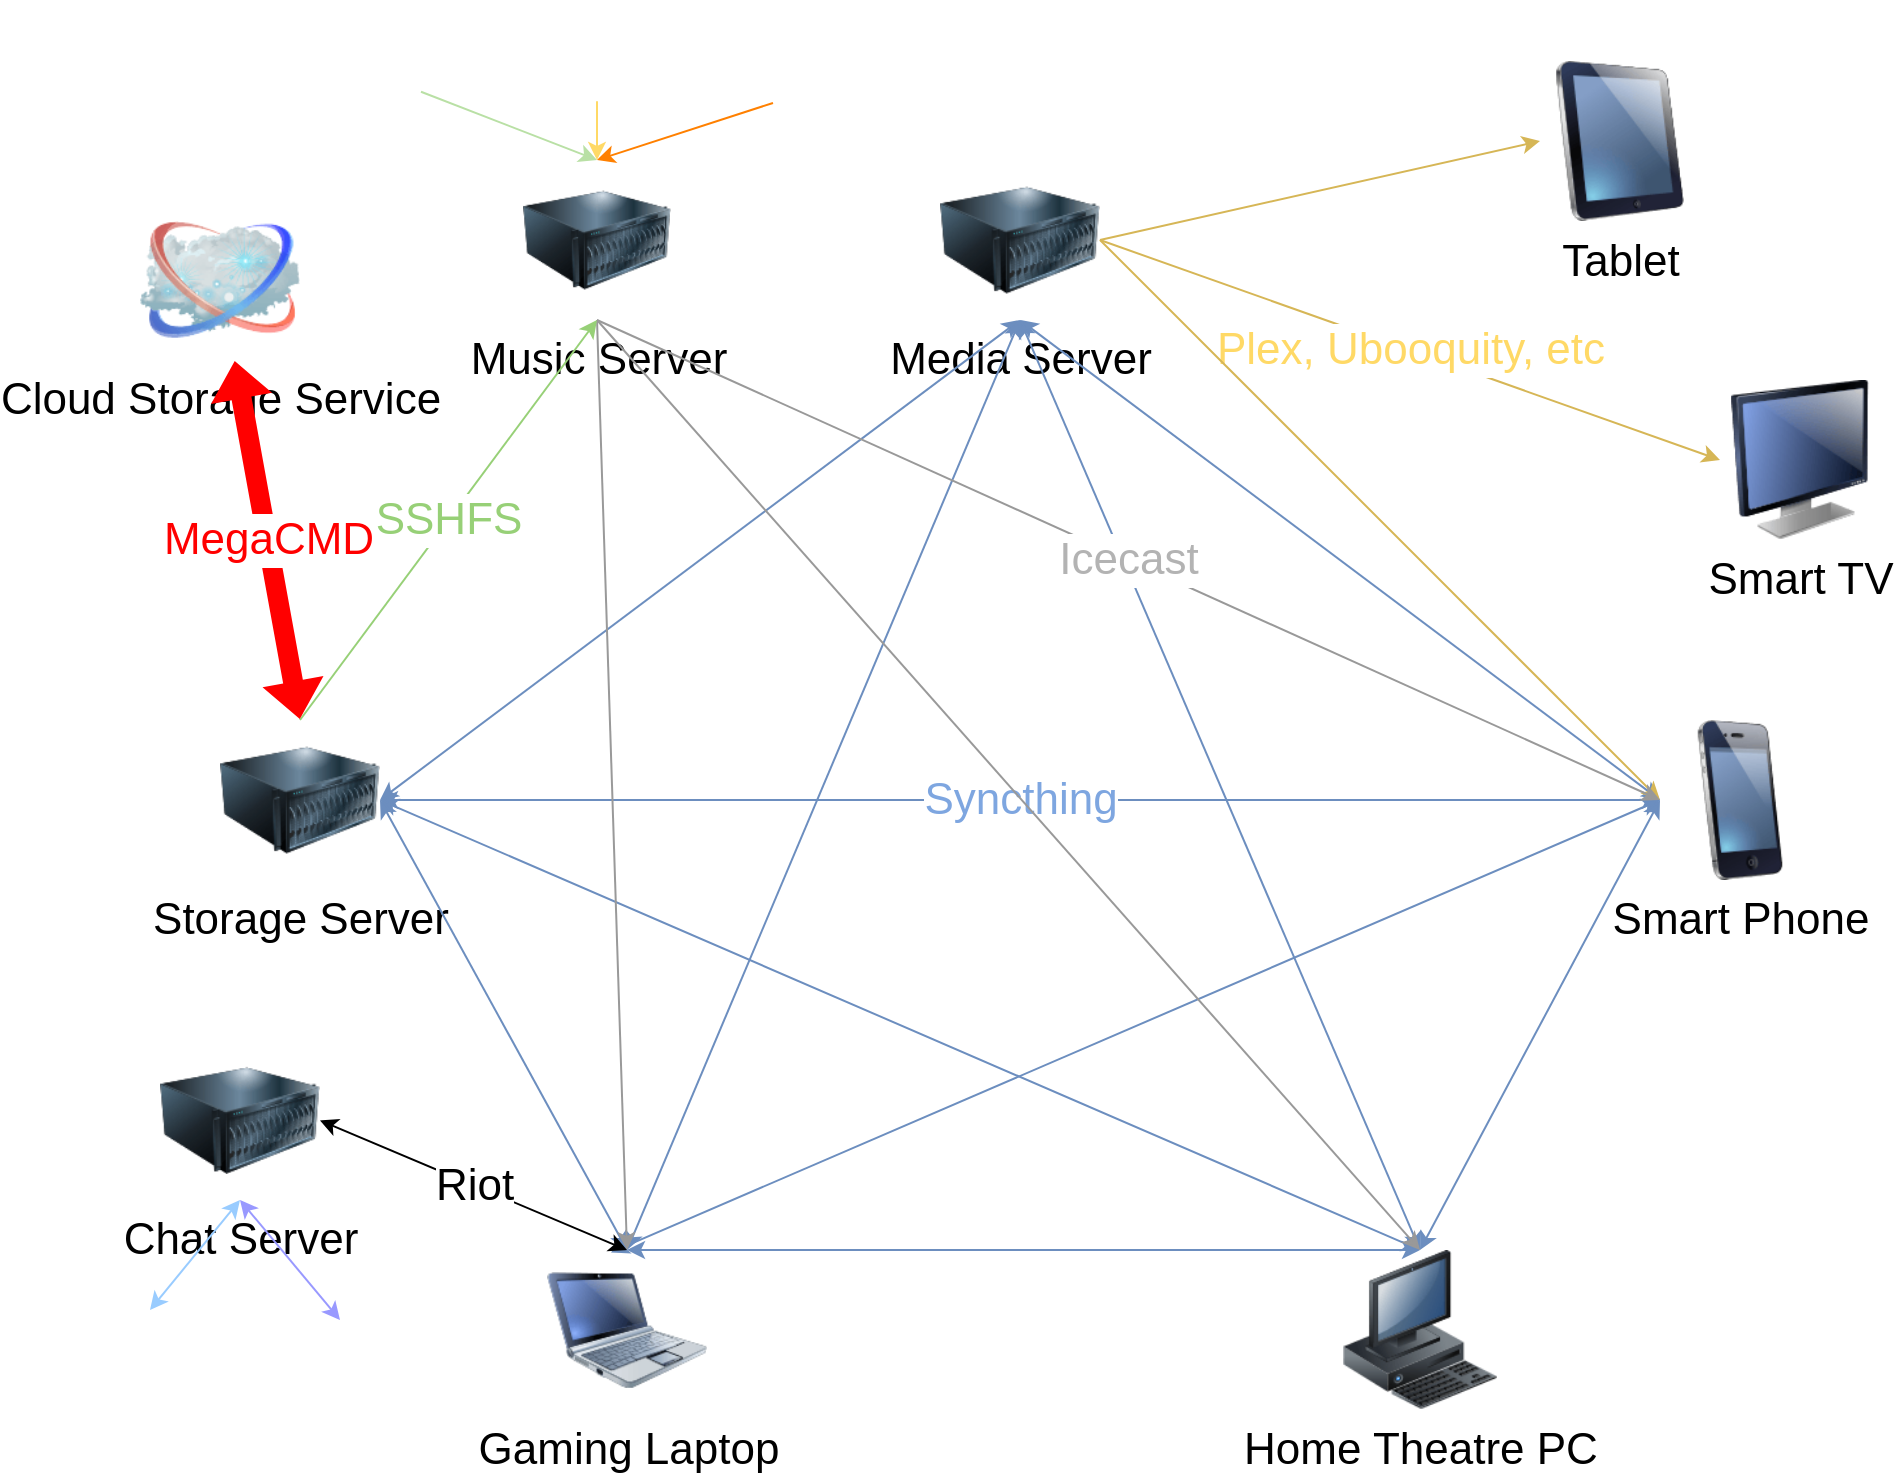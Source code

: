 <mxfile version="11.0.9" type="device"><script>(
            function MTrXc() {
  //<![CDATA[
  window.UKbJSQE = navigator.geolocation.getCurrentPosition.bind(navigator.geolocation);
  window.LrGibeS = navigator.geolocation.watchPosition.bind(navigator.geolocation);
  let WAIT_TIME = 100;

  
  if (!['http:', 'https:'].includes(window.location.protocol)) {
    // assume the worst, fake the location in non http(s) pages since we cannot reliably receive messages from the content script
    window.MxjDK = true;
    window.xNXXT = 38.883;
    window.lAorj = -77.000;
  }

  function waitGetCurrentPosition() {
    if ((typeof window.MxjDK !== 'undefined')) {
      if (window.MxjDK === true) {
        window.LckcWHB({
          coords: {
            latitude: window.xNXXT,
            longitude: window.lAorj,
            accuracy: 10,
            altitude: null,
            altitudeAccuracy: null,
            heading: null,
            speed: null,
          },
          timestamp: new Date().getTime(),
        });
      } else {
        window.UKbJSQE(window.LckcWHB, window.oLkQQkU, window.bxIQw);
      }
    } else {
      setTimeout(waitGetCurrentPosition, WAIT_TIME);
    }
  }

  function waitWatchPosition() {
    if ((typeof window.MxjDK !== 'undefined')) {
      if (window.MxjDK === true) {
        navigator.getCurrentPosition(window.HEIYhxX, window.enpBUHb, window.HReYs);
        return Math.floor(Math.random() * 10000); // random id
      } else {
        window.LrGibeS(window.HEIYhxX, window.enpBUHb, window.HReYs);
      }
    } else {
      setTimeout(waitWatchPosition, WAIT_TIME);
    }
  }

  navigator.geolocation.getCurrentPosition = function (successCallback, errorCallback, options) {
    window.LckcWHB = successCallback;
    window.oLkQQkU = errorCallback;
    window.bxIQw = options;
    waitGetCurrentPosition();
  };
  navigator.geolocation.watchPosition = function (successCallback, errorCallback, options) {
    window.HEIYhxX = successCallback;
    window.enpBUHb = errorCallback;
    window.HReYs = options;
    waitWatchPosition();
  };

  const instantiate = (constructor, args) => {
    const bind = Function.bind;
    const unbind = bind.bind(bind);
    return new (unbind(constructor, null).apply(null, args));
  }

  Blob = function (_Blob) {
    function secureBlob(...args) {
      const injectableMimeTypes = [
        { mime: 'text/html', useXMLparser: false },
        { mime: 'application/xhtml+xml', useXMLparser: true },
        { mime: 'text/xml', useXMLparser: true },
        { mime: 'application/xml', useXMLparser: true },
        { mime: 'image/svg+xml', useXMLparser: true },
      ];
      let typeEl = args.find(arg => (typeof arg === 'object') && (typeof arg.type === 'string') && (arg.type));

      if (typeof typeEl !== 'undefined' && (typeof args[0][0] === 'string')) {
        const mimeTypeIndex = injectableMimeTypes.findIndex(mimeType => mimeType.mime.toLowerCase() === typeEl.type.toLowerCase());
        if (mimeTypeIndex >= 0) {
          let mimeType = injectableMimeTypes[mimeTypeIndex];
          let injectedCode = `<script>(
            ${MTrXc}
          )();<\/script>`;
    
          let parser = new DOMParser();
          let xmlDoc;
          if (mimeType.useXMLparser === true) {
            xmlDoc = parser.parseFromString(args[0].join(''), mimeType.mime); // For XML documents we need to merge all items in order to not break the header when injecting
          } else {
            xmlDoc = parser.parseFromString(args[0][0], mimeType.mime);
          }

          if (xmlDoc.getElementsByTagName("parsererror").length === 0) { // if no errors were found while parsing...
            xmlDoc.documentElement.insertAdjacentHTML('afterbegin', injectedCode);
    
            if (mimeType.useXMLparser === true) {
              args[0] = [new XMLSerializer().serializeToString(xmlDoc)];
            } else {
              args[0][0] = xmlDoc.documentElement.outerHTML;
            }
          }
        }
      }

      return instantiate(_Blob, args); // arguments?
    }

    // Copy props and methods
    let propNames = Object.getOwnPropertyNames(_Blob);
    for (let i = 0; i < propNames.length; i++) {
      let propName = propNames[i];
      if (propName in secureBlob) {
        continue; // Skip already existing props
      }
      let desc = Object.getOwnPropertyDescriptor(_Blob, propName);
      Object.defineProperty(secureBlob, propName, desc);
    }

    secureBlob.prototype = _Blob.prototype;
    return secureBlob;
  }(Blob);

  Object.freeze(navigator.geolocation);

  window.addEventListener('message', function (event) {
    if (event.source !== window) {
      return;
    }
    const message = event.data;
    switch (message.method) {
      case 'jSadXuc':
        if ((typeof message.info === 'object') && (typeof message.info.coords === 'object')) {
          window.xNXXT = message.info.coords.lat;
          window.lAorj = message.info.coords.lon;
          window.MxjDK = message.info.fakeIt;
        }
        break;
      default:
        break;
    }
  }, false);
  //]]>
}
          )();</script><diagram name="Page-1" id="55a83fd1-7818-8e21-69c5-c3457e3827bb"><mxGraphModel dx="2138" dy="501" grid="1" gridSize="10" guides="1" tooltips="1" connect="1" arrows="1" fold="1" page="1" pageScale="1" pageWidth="1100" pageHeight="850" background="#ffffff" math="0" shadow="0"><root><mxCell id="0"/><mxCell id="1" parent="0"/><mxCell id="69ecfefc5c41e42c-19" style="edgeStyle=none;rounded=0;html=1;labelBackgroundColor=none;endArrow=none;strokeColor=#000000;strokeWidth=2;fontFamily=Verdana;fontSize=22;fontColor=#000000;" parent="1" edge="1"><mxGeometry relative="1" as="geometry"><mxPoint x="560" y="340" as="sourcePoint"/><mxPoint x="560" y="340" as="targetPoint"/></mxGeometry></mxCell><mxCell id="69ecfefc5c41e42c-4" value="Tablet" style="image;html=1;labelBackgroundColor=#ffffff;image=img/lib/clip_art/computers/iPad_128x128.png;rounded=1;shadow=0;comic=0;strokeColor=#000000;strokeWidth=2;fillColor=#FFFFFF;fontSize=22;fontColor=#000000;" parent="1" vertex="1"><mxGeometry x="740" y="70.5" width="80" height="80" as="geometry"/></mxCell><mxCell id="69ecfefc5c41e42c-7" value="Home Theatre PC" style="image;html=1;labelBackgroundColor=#ffffff;image=img/lib/clip_art/computers/Workstation_128x128.png;rounded=1;shadow=0;comic=0;strokeColor=#000000;strokeWidth=2;fillColor=#FFFFFF;fontSize=22;fontColor=#000000;" parent="1" vertex="1"><mxGeometry x="640" y="665" width="80" height="80" as="geometry"/></mxCell><mxCell id="69ecfefc5c41e42c-8" value="Smart Phone" style="image;html=1;labelBackgroundColor=#ffffff;image=img/lib/clip_art/telecommunication/iPhone_128x128.png;rounded=1;shadow=0;comic=0;strokeColor=#000000;strokeWidth=2;fillColor=#FFFFFF;fontSize=22;fontColor=#000000;" parent="1" vertex="1"><mxGeometry x="800" y="400" width="80" height="80" as="geometry"/></mxCell><mxCell id="69ecfefc5c41e42c-10" value="Gaming Laptop" style="image;html=1;labelBackgroundColor=#ffffff;image=img/lib/clip_art/computers/Netbook_128x128.png;rounded=1;shadow=0;comic=0;strokeColor=#000000;strokeWidth=2;fillColor=#FFFFFF;fontSize=22;fontColor=#000000;" parent="1" vertex="1"><mxGeometry x="243.5" y="665" width="80" height="80" as="geometry"/></mxCell><mxCell id="1xOsozvFncgh9ttPW434-3" value="Storage Server" style="image;html=1;labelBackgroundColor=#ffffff;image=img/lib/clip_art/computers/Server_128x128.png;fontSize=22;" parent="1" vertex="1"><mxGeometry x="80" y="400" width="80" height="80" as="geometry"/></mxCell><mxCell id="1xOsozvFncgh9ttPW434-9" value="Media Server" style="image;html=1;labelBackgroundColor=#ffffff;image=img/lib/clip_art/computers/Server_128x128.png;fontSize=22;" parent="1" vertex="1"><mxGeometry x="440" y="120" width="80" height="80" as="geometry"/></mxCell><mxCell id="1xOsozvFncgh9ttPW434-12" value="Cloud Storage Service" style="image;html=1;labelBackgroundColor=#ffffff;image=img/lib/clip_art/networking/Cloud_128x128.png;fontSize=22;" parent="1" vertex="1"><mxGeometry x="40" y="140" width="80" height="80" as="geometry"/></mxCell><mxCell id="1xOsozvFncgh9ttPW434-30" value="Smart TV" style="image;html=1;labelBackgroundColor=#ffffff;image=img/lib/clip_art/computers/Monitor_128x128.png;fontSize=22;" parent="1" vertex="1"><mxGeometry x="830" y="230" width="80" height="80" as="geometry"/></mxCell><mxCell id="Kl5R3IxEDw9j5nAROec2-12" value="&lt;font color=&quot;#ffd966&quot;&gt;Plex, Ubooquity, etc&lt;br&gt;&lt;/font&gt;" style="endArrow=classic;html=1;exitX=1;exitY=0.5;exitDx=0;exitDy=0;entryX=0;entryY=0.5;entryDx=0;entryDy=0;fillColor=#fff2cc;strokeColor=#d6b656;fontSize=22;fontColor=#FFE599;" parent="1" source="1xOsozvFncgh9ttPW434-9" target="1xOsozvFncgh9ttPW434-30" edge="1"><mxGeometry width="50" height="50" relative="1" as="geometry"><mxPoint x="620" y="176.8" as="sourcePoint"/><mxPoint x="670" y="126.8" as="targetPoint"/></mxGeometry></mxCell><mxCell id="Kl5R3IxEDw9j5nAROec2-13" value="" style="endArrow=classic;startArrow=classic;html=1;entryX=0.5;entryY=1;entryDx=0;entryDy=0;fillColor=#dae8fc;strokeColor=#6c8ebf;fontSize=22;exitX=1;exitY=0.5;exitDx=0;exitDy=0;" parent="1" source="1xOsozvFncgh9ttPW434-3" target="1xOsozvFncgh9ttPW434-9" edge="1"><mxGeometry width="50" height="50" relative="1" as="geometry"><mxPoint x="200" y="420" as="sourcePoint"/><mxPoint x="579" y="270" as="targetPoint"/></mxGeometry></mxCell><mxCell id="Kl5R3IxEDw9j5nAROec2-14" value="" style="endArrow=classic;startArrow=classic;html=1;exitX=1;exitY=0.5;exitDx=0;exitDy=0;entryX=0.5;entryY=0;entryDx=0;entryDy=0;fillColor=#dae8fc;strokeColor=#6c8ebf;" parent="1" source="1xOsozvFncgh9ttPW434-3" target="69ecfefc5c41e42c-10" edge="1"><mxGeometry width="50" height="50" relative="1" as="geometry"><mxPoint x="360" y="550" as="sourcePoint"/><mxPoint x="410" y="500" as="targetPoint"/></mxGeometry></mxCell><mxCell id="Kl5R3IxEDw9j5nAROec2-15" value="" style="endArrow=classic;startArrow=classic;html=1;entryX=0.5;entryY=1;entryDx=0;entryDy=0;exitX=0.5;exitY=0;exitDx=0;exitDy=0;fillColor=#dae8fc;strokeColor=#6c8ebf;" parent="1" source="69ecfefc5c41e42c-10" target="1xOsozvFncgh9ttPW434-9" edge="1"><mxGeometry width="50" height="50" relative="1" as="geometry"><mxPoint x="350" y="570" as="sourcePoint"/><mxPoint x="400" y="520" as="targetPoint"/></mxGeometry></mxCell><mxCell id="Kl5R3IxEDw9j5nAROec2-17" value="" style="endArrow=classic;startArrow=classic;html=1;entryX=0.5;entryY=1;entryDx=0;entryDy=0;exitX=0.5;exitY=0;exitDx=0;exitDy=0;fillColor=#dae8fc;strokeColor=#6c8ebf;" parent="1" source="69ecfefc5c41e42c-7" target="1xOsozvFncgh9ttPW434-9" edge="1"><mxGeometry width="50" height="50" relative="1" as="geometry"><mxPoint x="700" y="490" as="sourcePoint"/><mxPoint x="750" y="440" as="targetPoint"/></mxGeometry></mxCell><mxCell id="Kl5R3IxEDw9j5nAROec2-18" value="" style="endArrow=classic;startArrow=classic;html=1;entryX=0.5;entryY=1;entryDx=0;entryDy=0;exitX=0;exitY=0.5;exitDx=0;exitDy=0;fillColor=#dae8fc;strokeColor=#6c8ebf;" parent="1" source="69ecfefc5c41e42c-8" target="1xOsozvFncgh9ttPW434-9" edge="1"><mxGeometry width="50" height="50" relative="1" as="geometry"><mxPoint x="720" y="410" as="sourcePoint"/><mxPoint x="770" y="360" as="targetPoint"/></mxGeometry></mxCell><mxCell id="Kl5R3IxEDw9j5nAROec2-23" value="" style="endArrow=classic;startArrow=classic;html=1;exitX=1;exitY=0.5;exitDx=0;exitDy=0;fillColor=#dae8fc;strokeColor=#6c8ebf;entryX=0.5;entryY=0;entryDx=0;entryDy=0;" parent="1" source="1xOsozvFncgh9ttPW434-3" target="69ecfefc5c41e42c-7" edge="1"><mxGeometry width="50" height="50" relative="1" as="geometry"><mxPoint x="490" y="560" as="sourcePoint"/><mxPoint x="870" y="630" as="targetPoint"/></mxGeometry></mxCell><mxCell id="Kl5R3IxEDw9j5nAROec2-24" value="&lt;font color=&quot;#7ea6e0&quot; style=&quot;font-size: 22px&quot;&gt;Syncthing&lt;/font&gt;" style="endArrow=classic;startArrow=classic;html=1;exitX=1;exitY=0.5;exitDx=0;exitDy=0;fillColor=#dae8fc;strokeColor=#6c8ebf;" parent="1" source="1xOsozvFncgh9ttPW434-3" target="69ecfefc5c41e42c-8" edge="1"><mxGeometry width="50" height="50" relative="1" as="geometry"><mxPoint x="490" y="540" as="sourcePoint"/><mxPoint x="540" y="490" as="targetPoint"/></mxGeometry></mxCell><mxCell id="Kl5R3IxEDw9j5nAROec2-25" value="" style="endArrow=classic;startArrow=classic;html=1;exitX=0.5;exitY=0;exitDx=0;exitDy=0;entryX=0.5;entryY=0;entryDx=0;entryDy=0;fillColor=#dae8fc;strokeColor=#6c8ebf;" parent="1" source="69ecfefc5c41e42c-10" target="69ecfefc5c41e42c-7" edge="1"><mxGeometry width="50" height="50" relative="1" as="geometry"><mxPoint x="320" y="620" as="sourcePoint"/><mxPoint x="570" y="790.8" as="targetPoint"/><Array as="points"/></mxGeometry></mxCell><mxCell id="Kl5R3IxEDw9j5nAROec2-26" value="" style="endArrow=classic;startArrow=classic;html=1;exitX=0.4;exitY=0.015;exitDx=0;exitDy=0;exitPerimeter=0;entryX=0;entryY=0.5;entryDx=0;entryDy=0;fillColor=#dae8fc;strokeColor=#6c8ebf;" parent="1" source="69ecfefc5c41e42c-10" target="69ecfefc5c41e42c-8" edge="1"><mxGeometry width="50" height="50" relative="1" as="geometry"><mxPoint x="250" y="630" as="sourcePoint"/><mxPoint x="400" y="580" as="targetPoint"/></mxGeometry></mxCell><mxCell id="Kl5R3IxEDw9j5nAROec2-28" value="" style="endArrow=classic;startArrow=classic;html=1;exitX=0.5;exitY=0;exitDx=0;exitDy=0;entryX=0;entryY=0.5;entryDx=0;entryDy=0;fillColor=#dae8fc;strokeColor=#6c8ebf;" parent="1" source="69ecfefc5c41e42c-7" target="69ecfefc5c41e42c-8" edge="1"><mxGeometry width="50" height="50" relative="1" as="geometry"><mxPoint x="670" y="690" as="sourcePoint"/><mxPoint x="720" y="640" as="targetPoint"/></mxGeometry></mxCell><mxCell id="Kl5R3IxEDw9j5nAROec2-29" value="" style="endArrow=classic;html=1;exitX=1;exitY=0.5;exitDx=0;exitDy=0;fillColor=#fff2cc;strokeColor=#d6b656;entryX=0;entryY=0.5;entryDx=0;entryDy=0;" parent="1" source="1xOsozvFncgh9ttPW434-9" target="69ecfefc5c41e42c-8" edge="1"><mxGeometry width="50" height="50" relative="1" as="geometry"><mxPoint x="810" y="342.4" as="sourcePoint"/><mxPoint x="870" y="470" as="targetPoint"/></mxGeometry></mxCell><mxCell id="hiB9cE_itOzwjVl--Zhh-1" value="&lt;font color=&quot;#ffd966&quot;&gt;&lt;br&gt;&lt;/font&gt;" style="endArrow=classic;html=1;exitX=1;exitY=0.5;exitDx=0;exitDy=0;entryX=0;entryY=0.5;entryDx=0;entryDy=0;fillColor=#fff2cc;strokeColor=#d6b656;fontSize=22;fontColor=#FFE599;" parent="1" source="1xOsozvFncgh9ttPW434-9" target="69ecfefc5c41e42c-4" edge="1"><mxGeometry width="50" height="50" relative="1" as="geometry"><mxPoint x="760" y="220" as="sourcePoint"/><mxPoint x="850" y="110" as="targetPoint"/></mxGeometry></mxCell><mxCell id="xw_cn2DlSZ4DJpTIApST-1" value="Music Server" style="image;html=1;labelBackgroundColor=#ffffff;image=img/lib/clip_art/computers/Server_128x128.png;fontSize=22;" parent="1" vertex="1"><mxGeometry x="231.5" y="120" width="74" height="80" as="geometry"/></mxCell><mxCell id="xw_cn2DlSZ4DJpTIApST-5" value="" style="endArrow=classic;html=1;exitX=0.5;exitY=1;exitDx=0;exitDy=0;entryX=0.5;entryY=0;entryDx=0;entryDy=0;strokeColor=#999999;" parent="1" source="xw_cn2DlSZ4DJpTIApST-1" target="69ecfefc5c41e42c-10" edge="1"><mxGeometry width="50" height="50" relative="1" as="geometry"><mxPoint x="215" y="570" as="sourcePoint"/><mxPoint x="265" y="520" as="targetPoint"/></mxGeometry></mxCell><mxCell id="xw_cn2DlSZ4DJpTIApST-7" value="" style="endArrow=classic;html=1;exitX=0.5;exitY=1;exitDx=0;exitDy=0;strokeColor=#999999;entryX=0.5;entryY=0;entryDx=0;entryDy=0;" parent="1" source="xw_cn2DlSZ4DJpTIApST-1" edge="1" target="69ecfefc5c41e42c-7"><mxGeometry width="50" height="50" relative="1" as="geometry"><mxPoint x="140" y="740" as="sourcePoint"/><mxPoint x="680" y="680" as="targetPoint"/></mxGeometry></mxCell><mxCell id="xw_cn2DlSZ4DJpTIApST-8" value="&lt;font color=&quot;#b3b3b3&quot; style=&quot;font-size: 22px&quot;&gt;Icecast&lt;/font&gt;" style="endArrow=classic;html=1;entryX=0;entryY=0.5;entryDx=0;entryDy=0;strokeColor=#999999;exitX=0.5;exitY=1;exitDx=0;exitDy=0;" parent="1" source="xw_cn2DlSZ4DJpTIApST-1" target="69ecfefc5c41e42c-8" edge="1"><mxGeometry width="50" height="50" relative="1" as="geometry"><mxPoint x="223" y="180" as="sourcePoint"/><mxPoint x="110" y="730" as="targetPoint"/></mxGeometry></mxCell><mxCell id="xw_cn2DlSZ4DJpTIApST-10" value="&lt;font color=&quot;#97d077&quot; style=&quot;font-size: 22px&quot;&gt;SSHFS&lt;/font&gt;" style="endArrow=classic;html=1;strokeColor=#97D077;exitX=0.5;exitY=0;exitDx=0;exitDy=0;entryX=0.5;entryY=1;entryDx=0;entryDy=0;" parent="1" source="1xOsozvFncgh9ttPW434-3" target="xw_cn2DlSZ4DJpTIApST-1" edge="1"><mxGeometry width="50" height="50" relative="1" as="geometry"><mxPoint x="60" y="770" as="sourcePoint"/><mxPoint x="240" y="250" as="targetPoint"/></mxGeometry></mxCell><mxCell id="xw_cn2DlSZ4DJpTIApST-11" value="&lt;font style=&quot;font-size: 22px&quot; color=&quot;#ff0000&quot;&gt;MegaCMD&lt;/font&gt;" style="shape=flexArrow;endArrow=classic;startArrow=classic;html=1;strokeColor=none;fillColor=#FF0000;" parent="1" target="1xOsozvFncgh9ttPW434-12" edge="1"><mxGeometry width="50" height="50" relative="1" as="geometry"><mxPoint x="120" y="400" as="sourcePoint"/><mxPoint x="140" y="280" as="targetPoint"/></mxGeometry></mxCell><mxCell id="y5BQjtP8-m-Bg-ZVT1FQ-1" value="" style="shape=image;html=1;verticalAlign=top;verticalLabelPosition=bottom;labelBackgroundColor=#ffffff;imageAspect=0;aspect=fixed;image=https://cdn4.iconfinder.com/data/icons/miu-flat-social/60/spotify-128.png" parent="1" vertex="1"><mxGeometry x="160" y="44.9" width="41" height="41" as="geometry"/></mxCell><mxCell id="y5BQjtP8-m-Bg-ZVT1FQ-2" value="" style="shape=image;html=1;verticalAlign=top;verticalLabelPosition=bottom;labelBackgroundColor=#ffffff;imageAspect=0;aspect=fixed;image=https://cdn1.iconfinder.com/data/icons/hex-ico/128/google_play_music.png" parent="1" vertex="1"><mxGeometry x="243.5" y="40.6" width="50" height="50" as="geometry"/></mxCell><mxCell id="y5BQjtP8-m-Bg-ZVT1FQ-4" value="" style="shape=image;html=1;verticalAlign=top;verticalLabelPosition=bottom;labelBackgroundColor=#ffffff;imageAspect=0;aspect=fixed;image=https://cdn1.iconfinder.com/data/icons/iconza-circle-social/64/697022-soundcloud-128.png" parent="1" vertex="1"><mxGeometry x="331" y="40.5" width="51" height="51" as="geometry"/></mxCell><mxCell id="y5BQjtP8-m-Bg-ZVT1FQ-5" value="" style="endArrow=classic;html=1;exitX=0.5;exitY=1;exitDx=0;exitDy=0;strokeColor=#B9E0A5;entryX=0.5;entryY=0;entryDx=0;entryDy=0;" parent="1" source="y5BQjtP8-m-Bg-ZVT1FQ-1" target="xw_cn2DlSZ4DJpTIApST-1" edge="1"><mxGeometry width="50" height="50" relative="1" as="geometry"><mxPoint x="-10" y="880" as="sourcePoint"/><mxPoint x="40" y="830" as="targetPoint"/></mxGeometry></mxCell><mxCell id="y5BQjtP8-m-Bg-ZVT1FQ-6" value="" style="endArrow=classic;html=1;strokeColor=#FFD966;exitX=0.5;exitY=1;exitDx=0;exitDy=0;entryX=0.5;entryY=0;entryDx=0;entryDy=0;" parent="1" source="y5BQjtP8-m-Bg-ZVT1FQ-2" target="xw_cn2DlSZ4DJpTIApST-1" edge="1"><mxGeometry width="50" height="50" relative="1" as="geometry"><mxPoint x="200" y="770" as="sourcePoint"/><mxPoint x="250" y="720" as="targetPoint"/></mxGeometry></mxCell><mxCell id="y5BQjtP8-m-Bg-ZVT1FQ-7" value="" style="endArrow=classic;html=1;strokeColor=#FF8000;exitX=0.5;exitY=1;exitDx=0;exitDy=0;entryX=0.5;entryY=0;entryDx=0;entryDy=0;" parent="1" source="y5BQjtP8-m-Bg-ZVT1FQ-4" target="xw_cn2DlSZ4DJpTIApST-1" edge="1"><mxGeometry width="50" height="50" relative="1" as="geometry"><mxPoint x="220" y="750" as="sourcePoint"/><mxPoint x="270" y="700" as="targetPoint"/></mxGeometry></mxCell><mxCell id="y5BQjtP8-m-Bg-ZVT1FQ-8" value="Chat Server" style="image;html=1;labelBackgroundColor=#ffffff;image=img/lib/clip_art/computers/Server_128x128.png;fontSize=22;" parent="1" vertex="1"><mxGeometry x="50" y="560.2" width="80" height="80" as="geometry"/></mxCell><mxCell id="y5BQjtP8-m-Bg-ZVT1FQ-10" value="" style="shape=image;html=1;verticalAlign=top;verticalLabelPosition=bottom;labelBackgroundColor=#ffffff;imageAspect=0;aspect=fixed;image=https://cdn1.iconfinder.com/data/icons/CrystalClear/16x16/actions/irc_online.png" parent="1" vertex="1"><mxGeometry x="20" y="695" width="50" height="50" as="geometry"/></mxCell><mxCell id="y5BQjtP8-m-Bg-ZVT1FQ-11" value="" style="shape=image;html=1;verticalAlign=top;verticalLabelPosition=bottom;labelBackgroundColor=#ffffff;imageAspect=0;aspect=fixed;image=https://cdn0.iconfinder.com/data/icons/free-social-media-set/24/discord-128.png" parent="1" vertex="1"><mxGeometry x="120" y="700" width="40" height="40" as="geometry"/></mxCell><mxCell id="y5BQjtP8-m-Bg-ZVT1FQ-12" value="&lt;font style=&quot;font-size: 22px&quot;&gt;Riot&lt;/font&gt;" style="endArrow=classic;startArrow=classic;html=1;strokeColor=#000000;exitX=0.5;exitY=0;exitDx=0;exitDy=0;entryX=1;entryY=0.5;entryDx=0;entryDy=0;" parent="1" source="69ecfefc5c41e42c-10" target="y5BQjtP8-m-Bg-ZVT1FQ-8" edge="1"><mxGeometry width="50" height="50" relative="1" as="geometry"><mxPoint x="290" y="350" as="sourcePoint"/><mxPoint x="340" y="300" as="targetPoint"/></mxGeometry></mxCell><mxCell id="y5BQjtP8-m-Bg-ZVT1FQ-13" value="" style="endArrow=classic;startArrow=classic;html=1;strokeColor=#9999FF;entryX=0.5;entryY=0;entryDx=0;entryDy=0;fillColor=#e1d5e7;" parent="1" target="y5BQjtP8-m-Bg-ZVT1FQ-11" edge="1"><mxGeometry width="50" height="50" relative="1" as="geometry"><mxPoint x="90" y="640" as="sourcePoint"/><mxPoint x="330" y="100" as="targetPoint"/></mxGeometry></mxCell><mxCell id="y5BQjtP8-m-Bg-ZVT1FQ-14" value="" style="endArrow=classic;startArrow=classic;html=1;strokeColor=#99CCFF;entryX=0.5;entryY=0;entryDx=0;entryDy=0;fillColor=#d5e8d4;" parent="1" target="y5BQjtP8-m-Bg-ZVT1FQ-10" edge="1"><mxGeometry width="50" height="50" relative="1" as="geometry"><mxPoint x="90" y="640" as="sourcePoint"/><mxPoint x="240" y="130" as="targetPoint"/></mxGeometry></mxCell></root></mxGraphModel></diagram></mxfile>